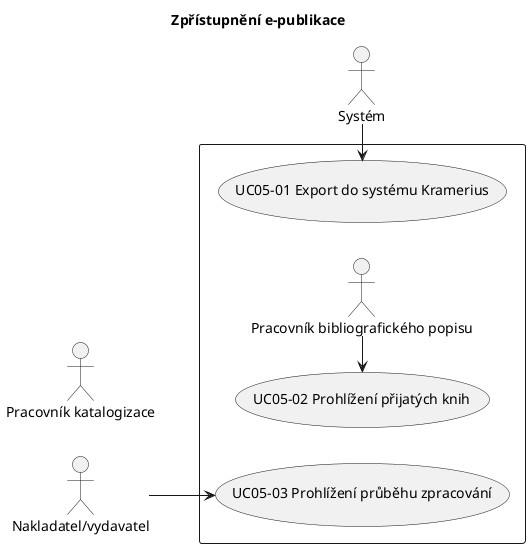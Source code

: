 @startuml
left to right direction
title Zpřístupnění e-publikace
skinparam packageStyle rect

actor :Nakladatel/vydavatel:
actor :Systém:
actor :Pracovník katalogizace:

rectangle  {
	   :Systém: -left-> (UC05-01 Export do systému Kramerius)
	   :Pracovník bibliografického popisu: -left-> (UC05-02 Prohlížení přijatých knih)
	   :Nakladatel/vydavatel: --> (UC05-03 Prohlížení průběhu zpracování)
}

@enduml

